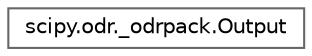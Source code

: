 digraph "Graphical Class Hierarchy"
{
 // LATEX_PDF_SIZE
  bgcolor="transparent";
  edge [fontname=Helvetica,fontsize=10,labelfontname=Helvetica,labelfontsize=10];
  node [fontname=Helvetica,fontsize=10,shape=box,height=0.2,width=0.4];
  rankdir="LR";
  Node0 [id="Node000000",label="scipy.odr._odrpack.Output",height=0.2,width=0.4,color="grey40", fillcolor="white", style="filled",URL="$d3/d59/classscipy_1_1odr_1_1__odrpack_1_1Output.html",tooltip=" "];
}
